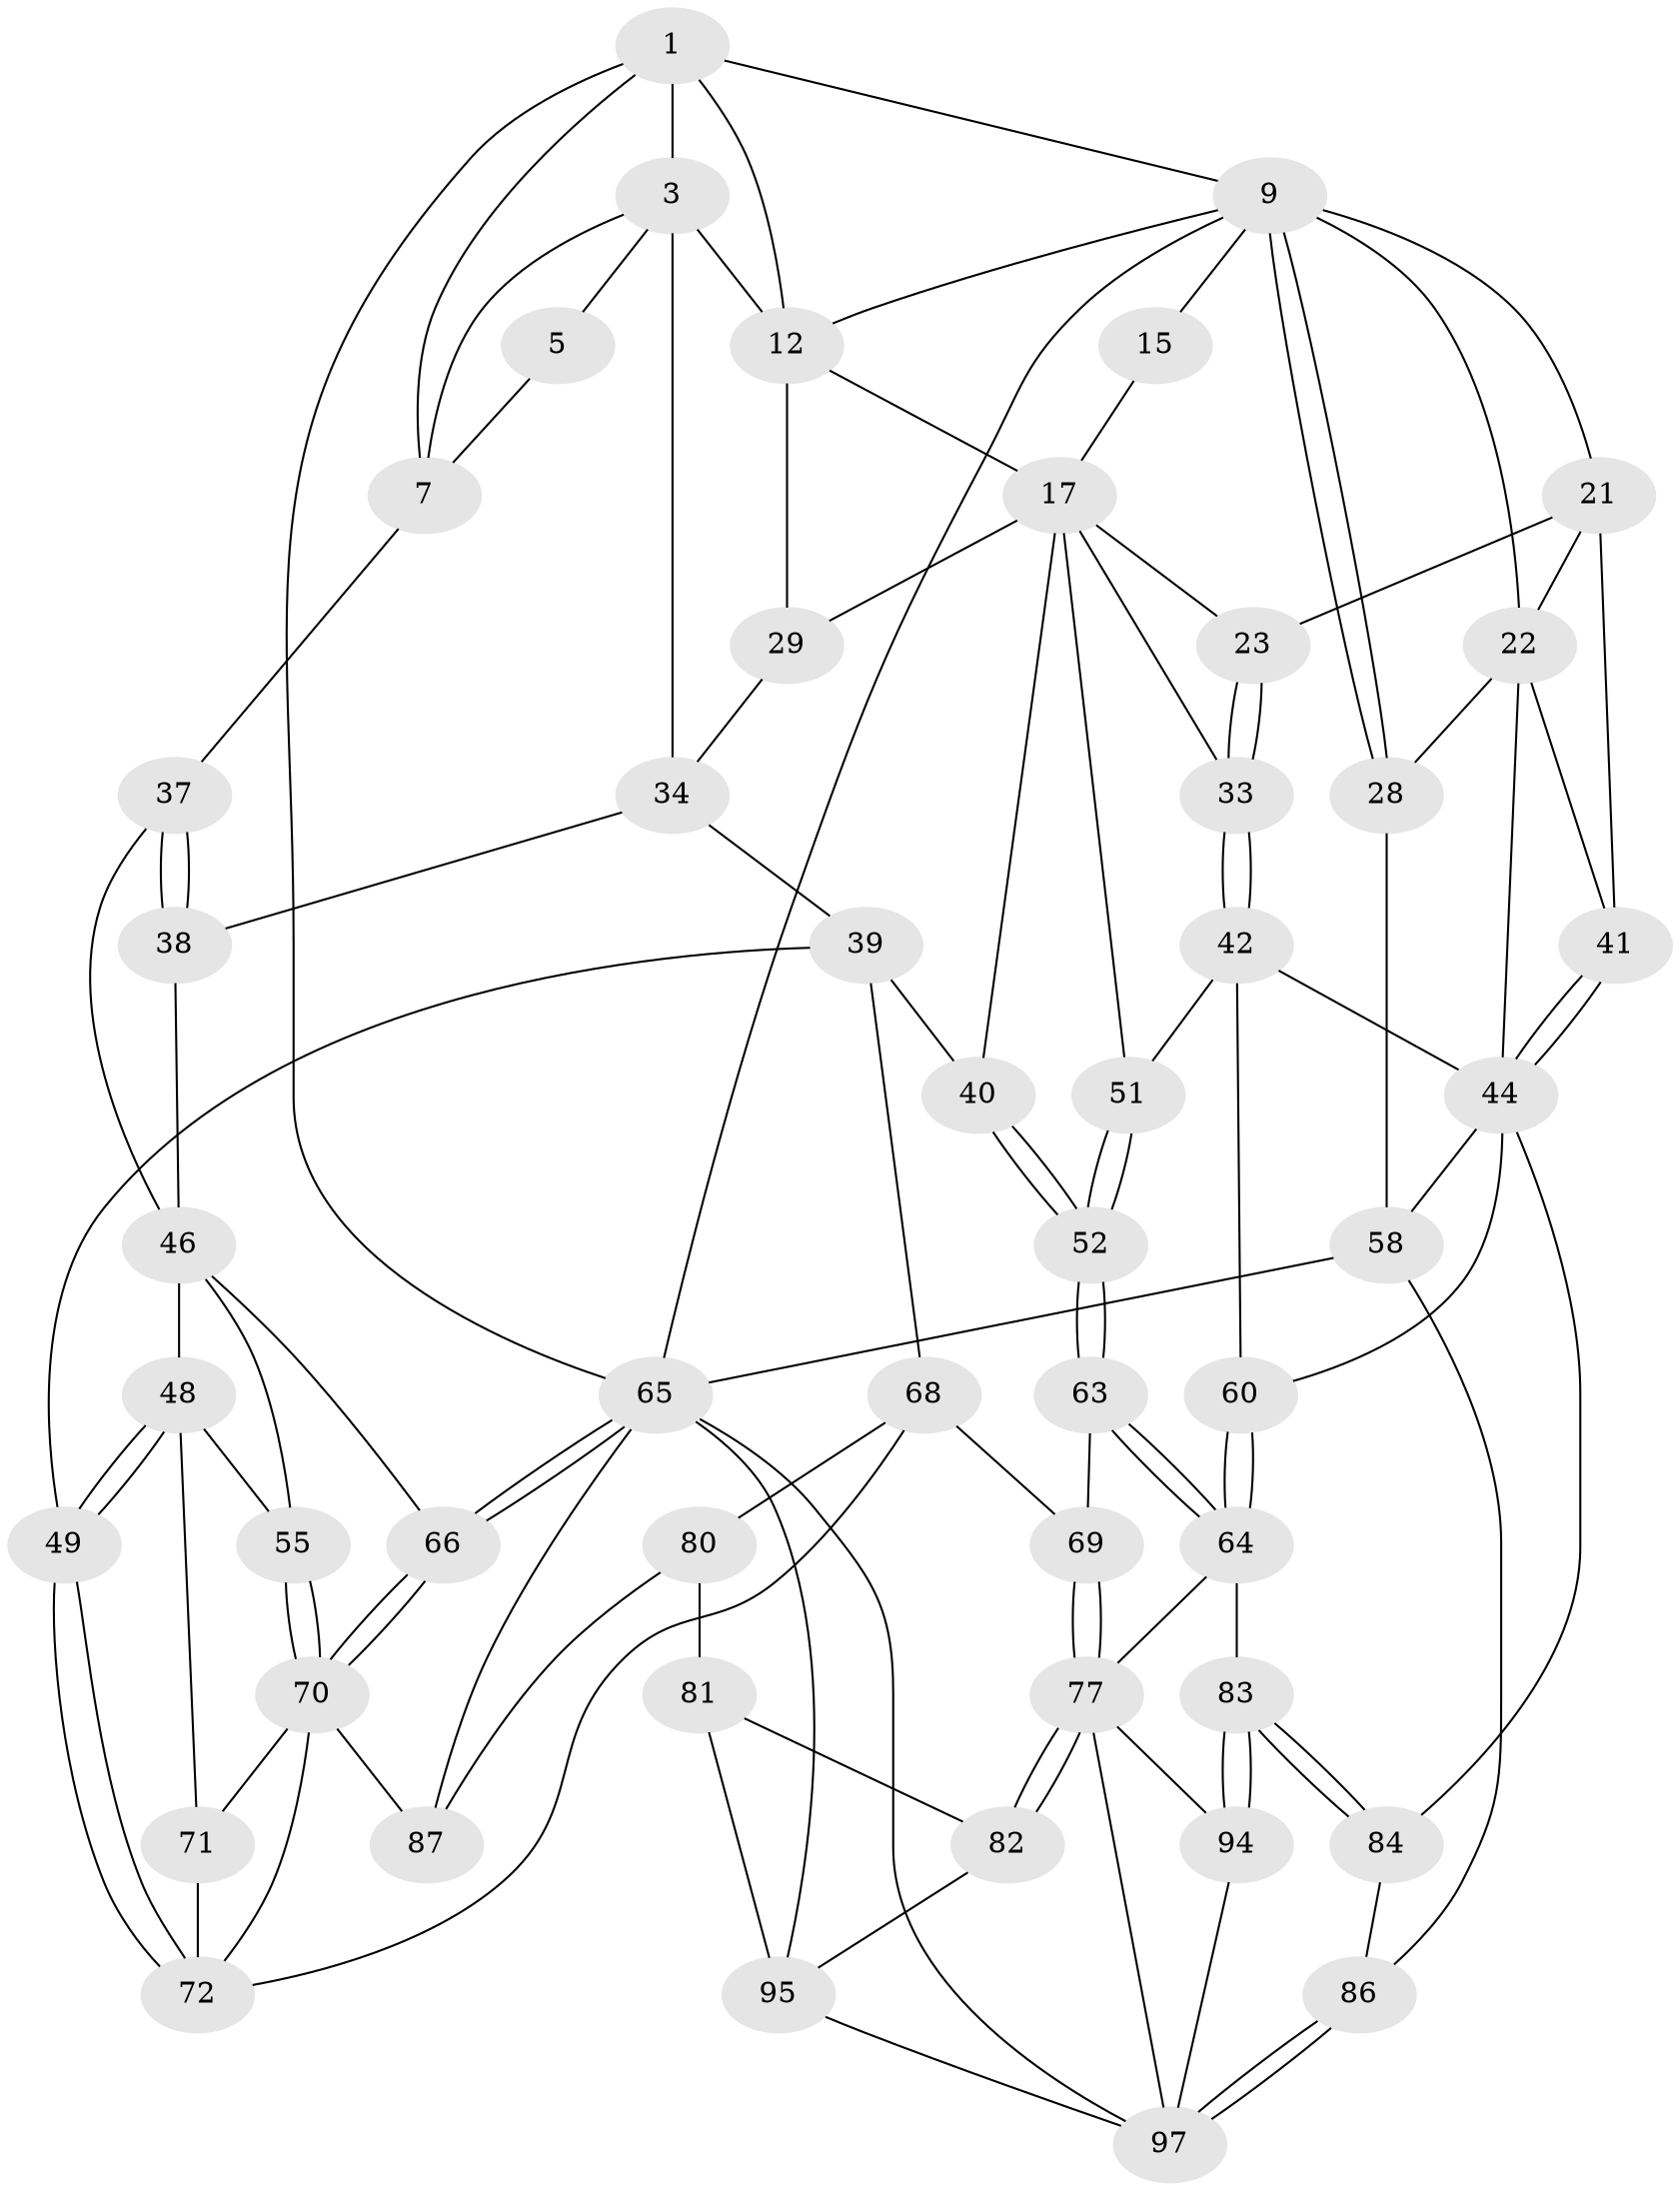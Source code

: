 // original degree distribution, {3: 0.03, 4: 0.21, 5: 0.55, 6: 0.21}
// Generated by graph-tools (version 1.1) at 2025/16/03/09/25 04:16:48]
// undirected, 50 vertices, 115 edges
graph export_dot {
graph [start="1"]
  node [color=gray90,style=filled];
  1 [pos="+0.8040346785035403+0",super="+2+6"];
  3 [pos="+0.7195702607792344+0.15492373967205347",super="+4+19"];
  5 [pos="+0.8008931269694206+0.048205908659999616"];
  7 [pos="+1+0",super="+8"];
  9 [pos="+0+0",super="+10"];
  12 [pos="+0.4474195611681524+0",super="+16"];
  15 [pos="+0.4036590390312793+0"];
  17 [pos="+0.4189869282805849+0.2198935095554495",super="+18+30"];
  21 [pos="+0.2389117097122915+0.11301119566023048",super="+24"];
  22 [pos="+0.0017032538473626096+0.21786019920366678",super="+26"];
  23 [pos="+0.27522470499895774+0.27294866655000444"];
  28 [pos="+0+0.26499144289950616"];
  29 [pos="+0.5373707767385064+0.2195840903207614"];
  33 [pos="+0.30220343216898754+0.31506165907116"];
  34 [pos="+0.5995495937843893+0.3568052068309971",super="+36+35"];
  37 [pos="+1+0.1745281375312944"];
  38 [pos="+0.8128459770729629+0.303373750700331"];
  39 [pos="+0.5407251230559741+0.43812585114082936",super="+50"];
  40 [pos="+0.5187025360043853+0.43751179780772975"];
  41 [pos="+0.17260999638935126+0.27279347765973455"];
  42 [pos="+0.2623854166269103+0.4484717041527741",super="+43"];
  44 [pos="+0.16834994073425258+0.4368937688243701",super="+45"];
  46 [pos="+0.8162167631214046+0.3810924446673613",super="+47+53"];
  48 [pos="+0.7694886868447844+0.4626928795334984",super="+67"];
  49 [pos="+0.7346419490892203+0.5054809910624268"];
  51 [pos="+0.3311893770481766+0.4586217040195941"];
  52 [pos="+0.4344102004005876+0.5259455376869229"];
  55 [pos="+0.956305178444349+0.5458007366984177",super="+56"];
  58 [pos="+0.017793506901178167+0.6210073234609165",super="+59"];
  60 [pos="+0.2598612238732875+0.5373170733967749",super="+61"];
  63 [pos="+0.432281389339775+0.5311325789302289"];
  64 [pos="+0.388962793769856+0.6032469968751658",super="+76"];
  65 [pos="+1+1",super="+98+89"];
  66 [pos="+1+0.6142327773394285"];
  68 [pos="+0.5966630307732024+0.5898149607444408",super="+75"];
  69 [pos="+0.5557193554644183+0.6294065525536672"];
  70 [pos="+1+0.6029207703471119",super="+73"];
  71 [pos="+0.8313378626480092+0.6144834607583489"];
  72 [pos="+0.764427712591239+0.5825862178892435",super="+74"];
  77 [pos="+0.4838183004997555+0.7582440040833935",super="+78"];
  80 [pos="+0.6601316505614614+0.7542478078810532",super="+88"];
  81 [pos="+0.5770956714084389+0.7869790004847085",super="+92"];
  82 [pos="+0.5312875219058186+0.7850051922534539",super="+90"];
  83 [pos="+0.3365312902664293+0.7888568083550274"];
  84 [pos="+0.2709113577098345+0.7926219618573482"];
  86 [pos="+0.22019273073551496+0.8090606416273055"];
  87 [pos="+0.8869982096857484+0.872836822580656"];
  94 [pos="+0.3384686864093687+0.8170767672077822"];
  95 [pos="+0.6175396641878254+1",super="+96"];
  97 [pos="+0+1",super="+99"];
  1 -- 3;
  1 -- 12;
  1 -- 65;
  1 -- 9;
  1 -- 7;
  3 -- 34 [weight=2];
  3 -- 5;
  3 -- 7;
  3 -- 12;
  5 -- 7;
  7 -- 37;
  9 -- 28;
  9 -- 28;
  9 -- 65;
  9 -- 21;
  9 -- 22;
  9 -- 12;
  9 -- 15;
  12 -- 17;
  12 -- 29;
  15 -- 17;
  17 -- 23;
  17 -- 33;
  17 -- 51;
  17 -- 40;
  17 -- 29;
  21 -- 22;
  21 -- 41;
  21 -- 23;
  22 -- 41;
  22 -- 28;
  22 -- 44;
  23 -- 33;
  23 -- 33;
  28 -- 58;
  29 -- 34;
  33 -- 42;
  33 -- 42;
  34 -- 38;
  34 -- 39;
  37 -- 38;
  37 -- 38;
  37 -- 46;
  38 -- 46;
  39 -- 40;
  39 -- 49;
  39 -- 68;
  40 -- 52;
  40 -- 52;
  41 -- 44;
  41 -- 44;
  42 -- 51;
  42 -- 44;
  42 -- 60;
  44 -- 84;
  44 -- 58;
  44 -- 60;
  46 -- 48;
  46 -- 55 [weight=2];
  46 -- 66;
  48 -- 49;
  48 -- 49;
  48 -- 71;
  48 -- 55;
  49 -- 72;
  49 -- 72;
  51 -- 52;
  51 -- 52;
  52 -- 63;
  52 -- 63;
  55 -- 70;
  55 -- 70;
  58 -- 86;
  58 -- 65;
  60 -- 64 [weight=2];
  60 -- 64;
  63 -- 64;
  63 -- 64;
  63 -- 69;
  64 -- 83;
  64 -- 77;
  65 -- 66;
  65 -- 66;
  65 -- 97;
  65 -- 95;
  65 -- 87;
  66 -- 70;
  66 -- 70;
  68 -- 69;
  68 -- 72;
  68 -- 80;
  69 -- 77;
  69 -- 77;
  70 -- 72;
  70 -- 87;
  70 -- 71;
  71 -- 72;
  77 -- 82 [weight=2];
  77 -- 82;
  77 -- 97;
  77 -- 94;
  80 -- 81 [weight=2];
  80 -- 87;
  81 -- 82;
  81 -- 95;
  82 -- 95;
  83 -- 84;
  83 -- 84;
  83 -- 94;
  83 -- 94;
  84 -- 86;
  86 -- 97;
  86 -- 97;
  94 -- 97;
  95 -- 97;
}

